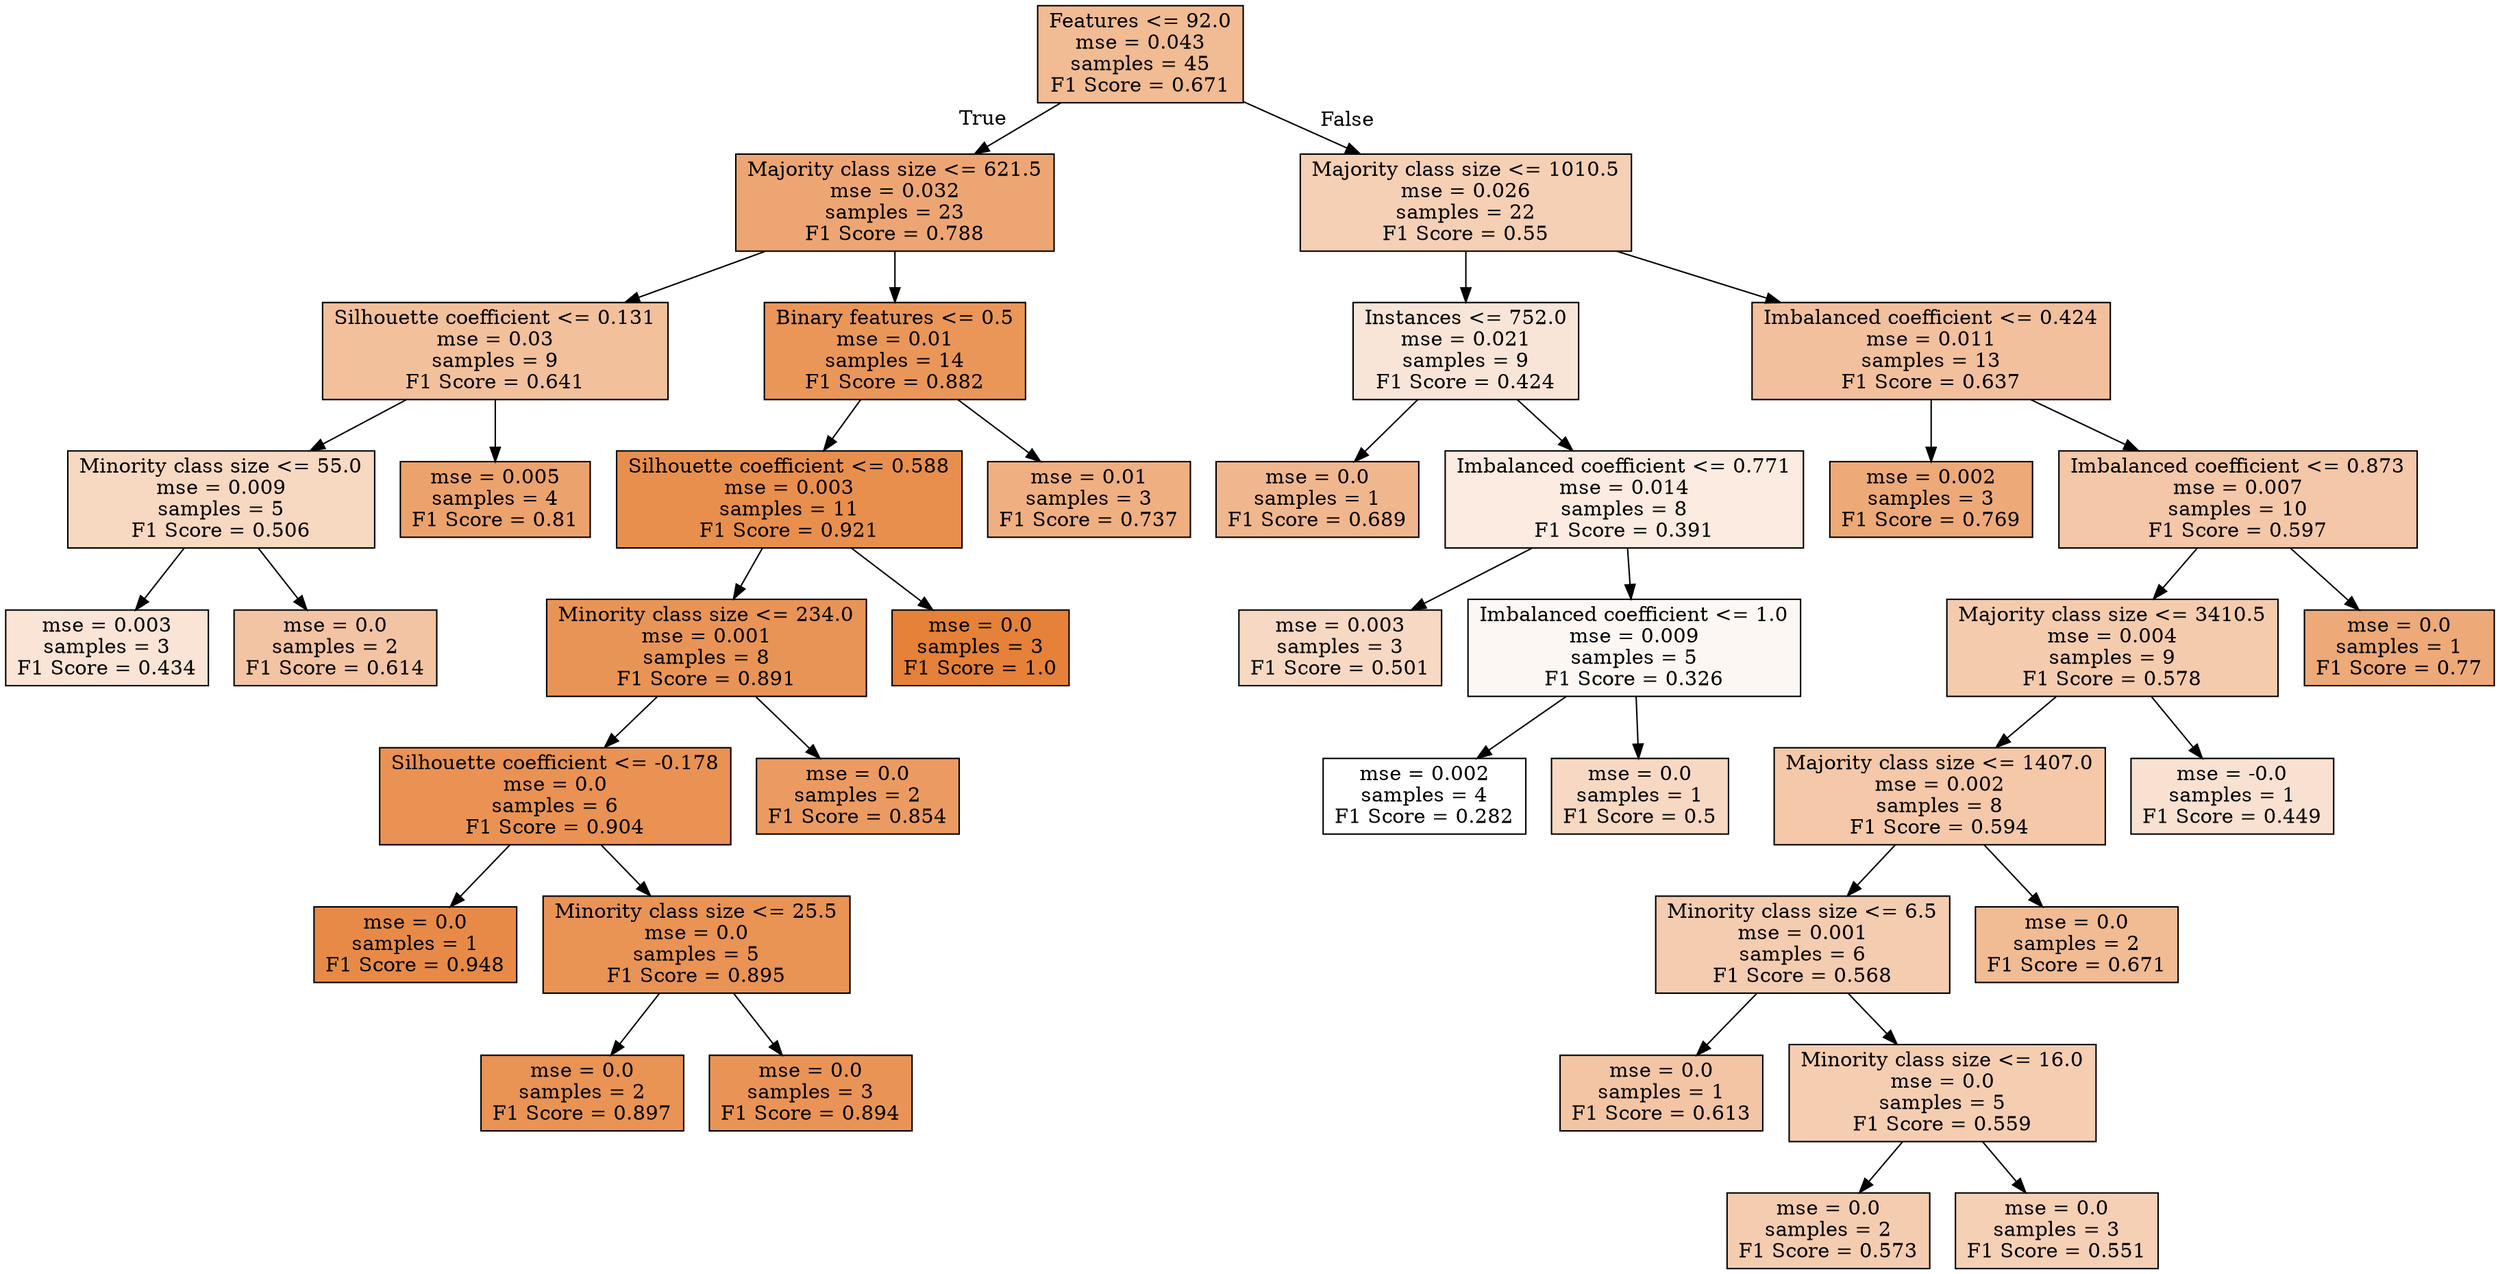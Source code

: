 digraph Tree {
node [shape=box, style="filled", color="black"] ;
0 [label="Features <= 92.0\nmse = 0.043\nsamples = 45\nF1 Score = 0.671", fillcolor="#e581398a"] ;
1 [label="Majority class size <= 621.5\nmse = 0.032\nsamples = 23\nF1 Score = 0.788", fillcolor="#e58139b4"] ;
0 -> 1 [labeldistance=2.5, labelangle=45, headlabel="True"] ;
2 [label="Silhouette coefficient <= 0.131\nmse = 0.03\nsamples = 9\nF1 Score = 0.641", fillcolor="#e5813980"] ;
1 -> 2 ;
3 [label="Minority class size <= 55.0\nmse = 0.009\nsamples = 5\nF1 Score = 0.506", fillcolor="#e581394f"] ;
2 -> 3 ;
4 [label="mse = 0.003\nsamples = 3\nF1 Score = 0.434", fillcolor="#e5813936"] ;
3 -> 4 ;
5 [label="mse = 0.0\nsamples = 2\nF1 Score = 0.614", fillcolor="#e5813976"] ;
3 -> 5 ;
6 [label="mse = 0.005\nsamples = 4\nF1 Score = 0.81", fillcolor="#e58139bc"] ;
2 -> 6 ;
7 [label="Binary features <= 0.5\nmse = 0.01\nsamples = 14\nF1 Score = 0.882", fillcolor="#e58139d5"] ;
1 -> 7 ;
8 [label="Silhouette coefficient <= 0.588\nmse = 0.003\nsamples = 11\nF1 Score = 0.921", fillcolor="#e58139e3"] ;
7 -> 8 ;
9 [label="Minority class size <= 234.0\nmse = 0.001\nsamples = 8\nF1 Score = 0.891", fillcolor="#e58139d8"] ;
8 -> 9 ;
10 [label="Silhouette coefficient <= -0.178\nmse = 0.0\nsamples = 6\nF1 Score = 0.904", fillcolor="#e58139dd"] ;
9 -> 10 ;
11 [label="mse = 0.0\nsamples = 1\nF1 Score = 0.948", fillcolor="#e58139ed"] ;
10 -> 11 ;
12 [label="Minority class size <= 25.5\nmse = 0.0\nsamples = 5\nF1 Score = 0.895", fillcolor="#e58139da"] ;
10 -> 12 ;
13 [label="mse = 0.0\nsamples = 2\nF1 Score = 0.897", fillcolor="#e58139da"] ;
12 -> 13 ;
14 [label="mse = 0.0\nsamples = 3\nF1 Score = 0.894", fillcolor="#e58139d9"] ;
12 -> 14 ;
15 [label="mse = 0.0\nsamples = 2\nF1 Score = 0.854", fillcolor="#e58139cb"] ;
9 -> 15 ;
16 [label="mse = 0.0\nsamples = 3\nF1 Score = 1.0", fillcolor="#e58139ff"] ;
8 -> 16 ;
17 [label="mse = 0.01\nsamples = 3\nF1 Score = 0.737", fillcolor="#e58139a2"] ;
7 -> 17 ;
18 [label="Majority class size <= 1010.5\nmse = 0.026\nsamples = 22\nF1 Score = 0.55", fillcolor="#e581395f"] ;
0 -> 18 [labeldistance=2.5, labelangle=-45, headlabel="False"] ;
19 [label="Instances <= 752.0\nmse = 0.021\nsamples = 9\nF1 Score = 0.424", fillcolor="#e5813933"] ;
18 -> 19 ;
20 [label="mse = 0.0\nsamples = 1\nF1 Score = 0.689", fillcolor="#e5813991"] ;
19 -> 20 ;
21 [label="Imbalanced coefficient <= 0.771\nmse = 0.014\nsamples = 8\nF1 Score = 0.391", fillcolor="#e5813927"] ;
19 -> 21 ;
22 [label="mse = 0.003\nsamples = 3\nF1 Score = 0.501", fillcolor="#e581394e"] ;
21 -> 22 ;
23 [label="Imbalanced coefficient <= 1.0\nmse = 0.009\nsamples = 5\nF1 Score = 0.326", fillcolor="#e581390f"] ;
21 -> 23 ;
24 [label="mse = 0.002\nsamples = 4\nF1 Score = 0.282", fillcolor="#e5813900"] ;
23 -> 24 ;
25 [label="mse = 0.0\nsamples = 1\nF1 Score = 0.5", fillcolor="#e581394d"] ;
23 -> 25 ;
26 [label="Imbalanced coefficient <= 0.424\nmse = 0.011\nsamples = 13\nF1 Score = 0.637", fillcolor="#e581397e"] ;
18 -> 26 ;
27 [label="mse = 0.002\nsamples = 3\nF1 Score = 0.769", fillcolor="#e58139ad"] ;
26 -> 27 ;
28 [label="Imbalanced coefficient <= 0.873\nmse = 0.007\nsamples = 10\nF1 Score = 0.597", fillcolor="#e5813970"] ;
26 -> 28 ;
29 [label="Majority class size <= 3410.5\nmse = 0.004\nsamples = 9\nF1 Score = 0.578", fillcolor="#e5813969"] ;
28 -> 29 ;
30 [label="Majority class size <= 1407.0\nmse = 0.002\nsamples = 8\nF1 Score = 0.594", fillcolor="#e581396f"] ;
29 -> 30 ;
31 [label="Minority class size <= 6.5\nmse = 0.001\nsamples = 6\nF1 Score = 0.568", fillcolor="#e5813966"] ;
30 -> 31 ;
32 [label="mse = 0.0\nsamples = 1\nF1 Score = 0.613", fillcolor="#e5813975"] ;
31 -> 32 ;
33 [label="Minority class size <= 16.0\nmse = 0.0\nsamples = 5\nF1 Score = 0.559", fillcolor="#e5813963"] ;
31 -> 33 ;
34 [label="mse = 0.0\nsamples = 2\nF1 Score = 0.573", fillcolor="#e5813967"] ;
33 -> 34 ;
35 [label="mse = 0.0\nsamples = 3\nF1 Score = 0.551", fillcolor="#e581395f"] ;
33 -> 35 ;
36 [label="mse = 0.0\nsamples = 2\nF1 Score = 0.671", fillcolor="#e581398a"] ;
30 -> 36 ;
37 [label="mse = -0.0\nsamples = 1\nF1 Score = 0.449", fillcolor="#e581393b"] ;
29 -> 37 ;
38 [label="mse = 0.0\nsamples = 1\nF1 Score = 0.77", fillcolor="#e58139ad"] ;
28 -> 38 ;
}